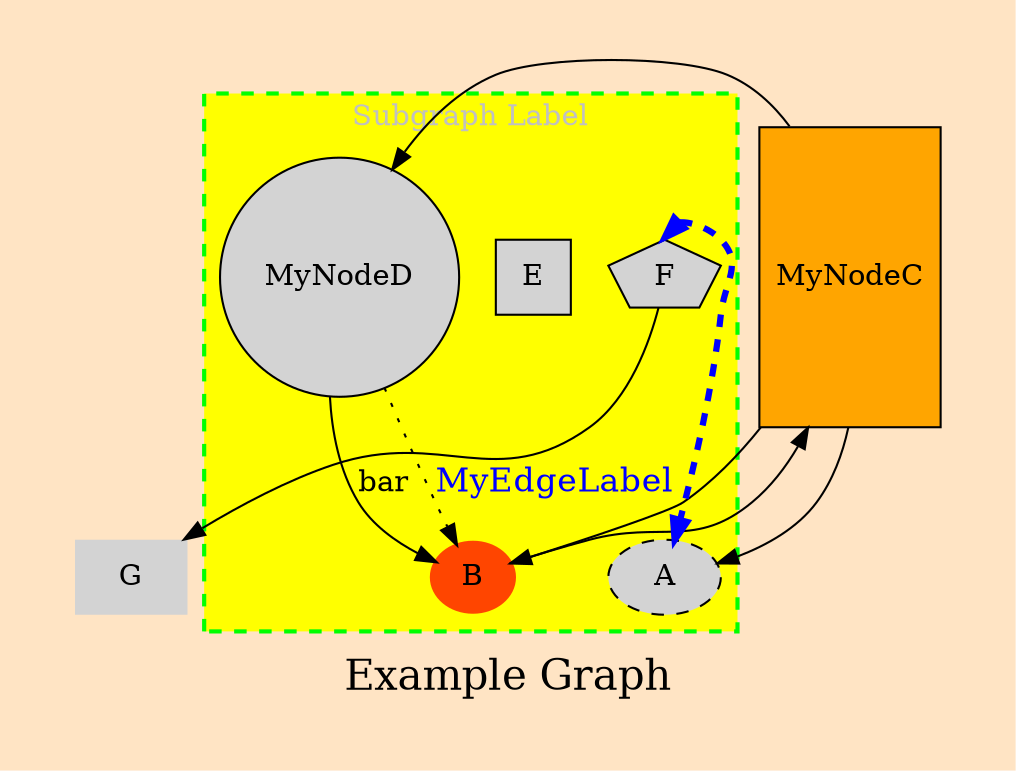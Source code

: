 digraph {
  bgcolor="bisque"
  pad="0.5,0.4"
  label="Example Graph"
  fontsize=20
  node [style=filled]
  A [style="dashed,filled"]
  B->C->{
    A; D; {
	  A; B [width=0.3, height=0.3, penwidth=3, color=orangered]
	}
  }
  C [label="MyNodeC", shape="rect", fillcolor=orange, width=1, height=2]
  D->B [label="MyEdgeLabel", fontcolor="blue", fontsize=16, style=dotted]
  D [label="MyNodeD", shape="circle"];
  subgraph cluster0 {
    graph [bgcolor="yellow", pencolor="green", penwidth=2, style=dashed]
	label="Subgraph Label"
	fontsize=14
	fontcolor=gray
    E [shape="square"]
	F:n->A [penwidth=3, color="blue", dir=both, style=dashed]
	D->B [label="bar"]
  }
  F [shape=polygon, sides=5]
  G [shape=none]
  F -> G
}